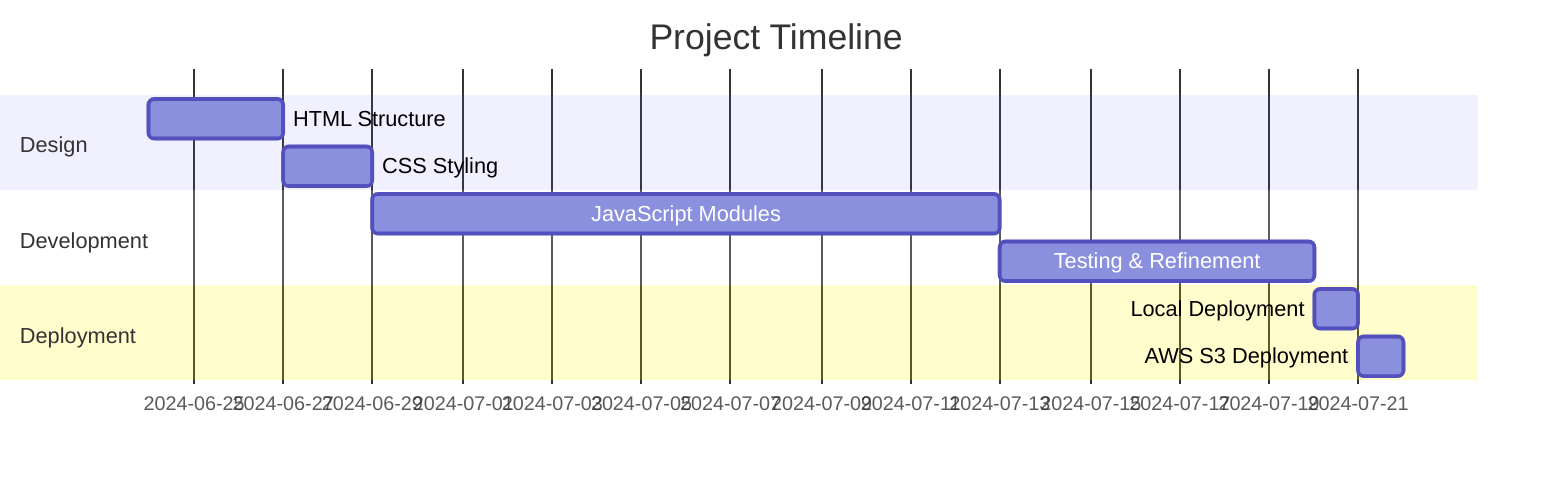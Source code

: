 gantt
    title Project Timeline
    dateFormat  YYYY-MM-DD
    section Design
        HTML Structure :2024-06-24, 3d
        CSS Styling :2024-06-27, 2d
    section Development
        JavaScript Modules :2024-06-29, 14d
        Testing & Refinement :2024-07-13, 7d
    section Deployment
        Local Deployment :2024-07-20, 1d
        AWS S3 Deployment :2024-07-21, 1d
